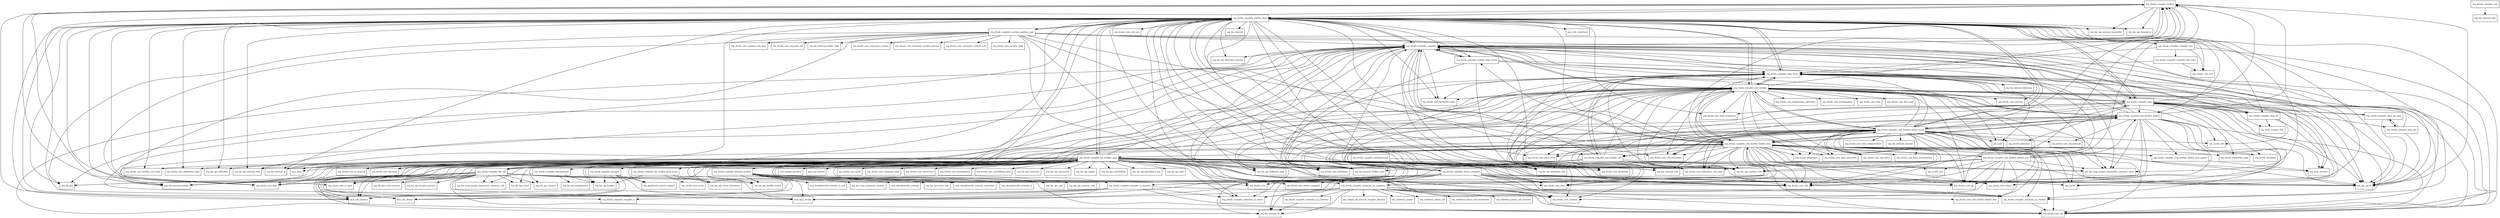 digraph drools_compiler_7_24_0_Final_package_dependencies {
  node [shape = box, fontsize=10.0];
  org_drools_compiler_builder -> java_lang_invoke;
  org_drools_compiler_builder -> java_util_function;
  org_drools_compiler_builder -> org_drools_compiler_builder_impl;
  org_drools_compiler_builder -> org_drools_compiler_compiler;
  org_drools_compiler_builder -> org_drools_core_impl;
  org_drools_compiler_builder -> org_drools_core_rule;
  org_drools_compiler_builder -> org_kie_api_internal_assembler;
  org_drools_compiler_builder -> org_kie_api_internal_io;
  org_drools_compiler_builder -> org_kie_api_io;
  org_drools_compiler_builder -> org_kie_internal_builder;
  org_drools_compiler_builder_impl -> java_lang;
  org_drools_compiler_builder_impl -> java_lang_invoke;
  org_drools_compiler_builder_impl -> java_util_concurrent;
  org_drools_compiler_builder_impl -> java_util_function;
  org_drools_compiler_builder_impl -> java_util_stream;
  org_drools_compiler_builder_impl -> org_drools_compiler_builder;
  org_drools_compiler_builder_impl -> org_drools_compiler_builder_impl_errors;
  org_drools_compiler_builder_impl -> org_drools_compiler_compiler;
  org_drools_compiler_builder_impl -> org_drools_compiler_compiler_xml;
  org_drools_compiler_builder_impl -> org_drools_compiler_kie_builder_impl;
  org_drools_compiler_builder_impl -> org_drools_compiler_lang;
  org_drools_compiler_builder_impl -> org_drools_compiler_lang_descr;
  org_drools_compiler_builder_impl -> org_drools_compiler_lang_dsl;
  org_drools_compiler_builder_impl -> org_drools_compiler_rule_builder;
  org_drools_compiler_builder_impl -> org_drools_compiler_rule_builder_dialect;
  org_drools_compiler_builder_impl -> org_drools_compiler_rule_builder_dialect_mvel;
  org_drools_compiler_builder_impl -> org_drools_compiler_rule_builder_util;
  org_drools_compiler_builder_impl -> org_drools_compiler_runtime_pipeline_impl;
  org_drools_compiler_builder_impl -> org_drools_core_base;
  org_drools_compiler_builder_impl -> org_drools_core_base_evaluators;
  org_drools_compiler_builder_impl -> org_drools_core_base_mvel;
  org_drools_compiler_builder_impl -> org_drools_core_builder_conf_impl;
  org_drools_compiler_builder_impl -> org_drools_core_common;
  org_drools_compiler_builder_impl -> org_drools_core_definitions;
  org_drools_compiler_builder_impl -> org_drools_core_definitions_impl;
  org_drools_compiler_builder_impl -> org_drools_core_definitions_rule_impl;
  org_drools_compiler_builder_impl -> org_drools_core_factmodel;
  org_drools_compiler_builder_impl -> org_drools_core_factmodel_traits;
  org_drools_compiler_builder_impl -> org_drools_core_impl;
  org_drools_compiler_builder_impl -> org_drools_core_io_impl;
  org_drools_compiler_builder_impl -> org_drools_core_io_internal;
  org_drools_compiler_builder_impl -> org_drools_core_rule;
  org_drools_compiler_builder_impl -> org_drools_core_rule_constraint;
  org_drools_compiler_builder_impl -> org_drools_core_spi;
  org_drools_compiler_builder_impl -> org_drools_core_util;
  org_drools_compiler_builder_impl -> org_drools_core_util_asm;
  org_drools_compiler_builder_impl -> org_drools_core_xml;
  org_drools_compiler_builder_impl -> org_kie_api;
  org_drools_compiler_builder_impl -> org_kie_api_builder;
  org_drools_compiler_builder_impl -> org_kie_api_definition;
  org_drools_compiler_builder_impl -> org_kie_api_definition_process;
  org_drools_compiler_builder_impl -> org_kie_api_definition_rule;
  org_drools_compiler_builder_impl -> org_kie_api_definition_type;
  org_drools_compiler_builder_impl -> org_kie_api_internal_assembler;
  org_drools_compiler_builder_impl -> org_kie_api_internal_io;
  org_drools_compiler_builder_impl -> org_kie_api_internal_utils;
  org_drools_compiler_builder_impl -> org_kie_api_io;
  org_drools_compiler_builder_impl -> org_kie_api_runtime_rule;
  org_drools_compiler_builder_impl -> org_kie_internal;
  org_drools_compiler_builder_impl -> org_kie_internal_builder;
  org_drools_compiler_builder_impl -> org_kie_internal_builder_conf;
  org_drools_compiler_builder_impl -> org_kie_internal_io;
  org_drools_compiler_builder_impl -> org_kie_internal_utils;
  org_drools_compiler_builder_impl -> org_kie_soup_project_datamodel_commons_types;
  org_drools_compiler_builder_impl_errors -> org_drools_compiler_compiler;
  org_drools_compiler_builder_impl_errors -> org_drools_compiler_lang_descr;
  org_drools_compiler_builder_impl_errors -> org_drools_core_definitions_rule_impl;
  org_drools_compiler_builder_impl_errors -> org_kie_api_io;
  org_drools_compiler_builder_impl_errors -> org_kie_internal_jci;
  org_drools_compiler_commons_jci_compilers -> java_lang_invoke;
  org_drools_compiler_commons_jci_compilers -> org_codehaus_janino;
  org_drools_compiler_commons_jci_compilers -> org_codehaus_janino_util;
  org_drools_compiler_commons_jci_compilers -> org_codehaus_janino_util_enumerator;
  org_drools_compiler_commons_jci_compilers -> org_codehaus_janino_util_resource;
  org_drools_compiler_commons_jci_compilers -> org_drools_compiler_commons_jci_problems;
  org_drools_compiler_commons_jci_compilers -> org_drools_compiler_commons_jci_readers;
  org_drools_compiler_commons_jci_compilers -> org_drools_compiler_commons_jci_stores;
  org_drools_compiler_commons_jci_compilers -> org_drools_compiler_rule_builder_dialect_java;
  org_drools_compiler_commons_jci_compilers -> org_drools_core_common;
  org_drools_compiler_commons_jci_compilers -> org_drools_core_rule_builder_dialect_asm;
  org_drools_compiler_commons_jci_compilers -> org_drools_core_util;
  org_drools_compiler_commons_jci_compilers -> org_eclipse_jdt_internal_compiler_classfmt;
  org_drools_compiler_commons_jci_compilers -> org_kie_internal_jci;
  org_drools_compiler_commons_jci_problems -> org_kie_internal_jci;
  org_drools_compiler_commons_jci_readers -> org_drools_core_util;
  org_drools_compiler_compiler -> org_antlr_runtime;
  org_drools_compiler_compiler -> org_drools_compiler_builder;
  org_drools_compiler_compiler -> org_drools_compiler_builder_impl;
  org_drools_compiler_compiler -> org_drools_compiler_builder_impl_errors;
  org_drools_compiler_compiler -> org_drools_compiler_commons_jci_compilers;
  org_drools_compiler_compiler -> org_drools_compiler_commons_jci_readers;
  org_drools_compiler_compiler -> org_drools_compiler_commons_jci_stores;
  org_drools_compiler_compiler -> org_drools_compiler_lang;
  org_drools_compiler_compiler -> org_drools_compiler_lang_descr;
  org_drools_compiler_compiler -> org_drools_compiler_lang_dsl;
  org_drools_compiler_compiler -> org_drools_compiler_rule_builder;
  org_drools_compiler_compiler -> org_drools_compiler_rule_builder_dialect_java;
  org_drools_compiler_compiler -> org_drools_core_common;
  org_drools_compiler_compiler -> org_drools_core_definitions;
  org_drools_compiler_compiler -> org_drools_core_definitions_rule_impl;
  org_drools_compiler_compiler -> org_drools_core_factmodel_traits;
  org_drools_compiler_compiler -> org_drools_core_io_internal;
  org_drools_compiler_compiler -> org_drools_core_kie_impl;
  org_drools_compiler_compiler -> org_drools_core_rule;
  org_drools_compiler_compiler -> org_drools_core_spi;
  org_drools_compiler_compiler -> org_drools_core_util;
  org_drools_compiler_compiler -> org_kie_api;
  org_drools_compiler_compiler -> org_kie_api_definition_process;
  org_drools_compiler_compiler -> org_kie_api_internal_utils;
  org_drools_compiler_compiler -> org_kie_api_io;
  org_drools_compiler_compiler -> org_kie_internal_builder;
  org_drools_compiler_compiler -> org_kie_internal_builder_conf;
  org_drools_compiler_compiler -> org_kie_internal_io;
  org_drools_compiler_compiler -> org_kie_internal_jci;
  org_drools_compiler_compiler -> org_kie_soup_project_datamodel_commons_types;
  org_drools_compiler_compiler_io_memory -> java_lang_invoke;
  org_drools_compiler_compiler_io_memory -> java_util_function;
  org_drools_compiler_compiler_io_memory -> java_util_stream;
  org_drools_compiler_compiler_io_memory -> org_drools_compiler_commons_jci_readers;
  org_drools_compiler_compiler_io_memory -> org_drools_compiler_commons_jci_stores;
  org_drools_compiler_compiler_io_memory -> org_drools_compiler_compiler_io;
  org_drools_compiler_compiler_io_memory -> org_drools_core_util;
  org_drools_compiler_compiler_xml -> org_drools_compiler_compiler_xml_rules;
  org_drools_compiler_compiler_xml -> org_drools_compiler_lang_descr;
  org_drools_compiler_compiler_xml -> org_drools_core_util;
  org_drools_compiler_compiler_xml -> org_drools_core_xml;
  org_drools_compiler_compiler_xml_rules -> org_drools_compiler_lang_descr;
  org_drools_compiler_compiler_xml_rules -> org_drools_core_xml;
  org_drools_compiler_kie_builder_impl -> com_google_protobuf;
  org_drools_compiler_kie_builder_impl -> java_lang;
  org_drools_compiler_kie_builder_impl -> java_lang_invoke;
  org_drools_compiler_kie_builder_impl -> java_nio_charset;
  org_drools_compiler_kie_builder_impl -> java_util_function;
  org_drools_compiler_kie_builder_impl -> java_util_stream;
  org_drools_compiler_kie_builder_impl -> org_appformer_maven_support;
  org_drools_compiler_kie_builder_impl -> org_drools_compiler_builder_impl;
  org_drools_compiler_kie_builder_impl -> org_drools_compiler_commons_jci_compilers;
  org_drools_compiler_kie_builder_impl -> org_drools_compiler_commons_jci_readers;
  org_drools_compiler_kie_builder_impl -> org_drools_compiler_commons_jci_stores;
  org_drools_compiler_kie_builder_impl -> org_drools_compiler_compiler;
  org_drools_compiler_kie_builder_impl -> org_drools_compiler_compiler_io;
  org_drools_compiler_kie_builder_impl -> org_drools_compiler_compiler_io_memory;
  org_drools_compiler_kie_builder_impl -> org_drools_compiler_kie_builder_impl_event;
  org_drools_compiler_kie_builder_impl -> org_drools_compiler_kie_util;
  org_drools_compiler_kie_builder_impl -> org_drools_compiler_kproject;
  org_drools_compiler_kie_builder_impl -> org_drools_compiler_kproject_models;
  org_drools_compiler_kie_builder_impl -> org_drools_compiler_management;
  org_drools_compiler_kie_builder_impl -> org_drools_compiler_reteoo_compiled;
  org_drools_compiler_kie_builder_impl -> org_drools_compiler_rule_builder_dialect_java;
  org_drools_compiler_kie_builder_impl -> org_drools_core;
  org_drools_compiler_kie_builder_impl -> org_drools_core_audit;
  org_drools_compiler_kie_builder_impl -> org_drools_core_base;
  org_drools_compiler_kie_builder_impl -> org_drools_core_builder_conf_impl;
  org_drools_compiler_kie_builder_impl -> org_drools_core_command_impl;
  org_drools_compiler_kie_builder_impl -> org_drools_core_common;
  org_drools_compiler_kie_builder_impl -> org_drools_core_concurrent;
  org_drools_compiler_kie_builder_impl -> org_drools_core_definitions;
  org_drools_compiler_kie_builder_impl -> org_drools_core_definitions_impl;
  org_drools_compiler_kie_builder_impl -> org_drools_core_definitions_rule_impl;
  org_drools_compiler_kie_builder_impl -> org_drools_core_factmodel;
  org_drools_compiler_kie_builder_impl -> org_drools_core_impl;
  org_drools_compiler_kie_builder_impl -> org_drools_core_io_impl;
  org_drools_compiler_kie_builder_impl -> org_drools_core_io_internal;
  org_drools_compiler_kie_builder_impl -> org_drools_core_kie_impl;
  org_drools_compiler_kie_builder_impl -> org_drools_core_management;
  org_drools_compiler_kie_builder_impl -> org_drools_core_marshalling_impl;
  org_drools_compiler_kie_builder_impl -> org_drools_core_reteoo;
  org_drools_compiler_kie_builder_impl -> org_drools_core_reteoo_compiled;
  org_drools_compiler_kie_builder_impl -> org_drools_core_rule;
  org_drools_compiler_kie_builder_impl -> org_drools_core_spi;
  org_drools_compiler_kie_builder_impl -> org_drools_core_util;
  org_drools_compiler_kie_builder_impl -> org_kie_api;
  org_drools_compiler_kie_builder_impl -> org_kie_api_builder;
  org_drools_compiler_kie_builder_impl -> org_kie_api_builder_model;
  org_drools_compiler_kie_builder_impl -> org_kie_api_command;
  org_drools_compiler_kie_builder_impl -> org_kie_api_concurrent;
  org_drools_compiler_kie_builder_impl -> org_kie_api_conf;
  org_drools_compiler_kie_builder_impl -> org_kie_api_definition;
  org_drools_compiler_kie_builder_impl -> org_kie_api_definition_rule;
  org_drools_compiler_kie_builder_impl -> org_kie_api_definition_type;
  org_drools_compiler_kie_builder_impl -> org_kie_api_event;
  org_drools_compiler_kie_builder_impl -> org_kie_api_event_kiescanner;
  org_drools_compiler_kie_builder_impl -> org_kie_api_internal_utils;
  org_drools_compiler_kie_builder_impl -> org_kie_api_io;
  org_drools_compiler_kie_builder_impl -> org_kie_api_logger;
  org_drools_compiler_kie_builder_impl -> org_kie_api_marshalling;
  org_drools_compiler_kie_builder_impl -> org_kie_api_persistence_jpa;
  org_drools_compiler_kie_builder_impl -> org_kie_api_runtime;
  org_drools_compiler_kie_builder_impl -> org_kie_api_runtime_conf;
  org_drools_compiler_kie_builder_impl -> org_kie_api_runtime_rule;
  org_drools_compiler_kie_builder_impl -> org_kie_api_time;
  org_drools_compiler_kie_builder_impl -> org_kie_internal_builder;
  org_drools_compiler_kie_builder_impl -> org_kie_internal_builder_conf;
  org_drools_compiler_kie_builder_impl -> org_kie_internal_io;
  org_drools_compiler_kie_builder_impl -> org_kie_internal_jci;
  org_drools_compiler_kie_builder_impl -> org_kie_internal_utils;
  org_drools_compiler_kie_builder_impl_event -> org_drools_core_event;
  org_drools_compiler_kie_builder_impl_event -> org_kie_api_builder;
  org_drools_compiler_kie_builder_impl_event -> org_kie_api_event_kiescanner;
  org_drools_compiler_kie_util -> java_lang_invoke;
  org_drools_compiler_kie_util -> java_util_function;
  org_drools_compiler_kie_util -> org_drools_compiler_builder_impl;
  org_drools_compiler_kie_util -> org_drools_compiler_compiler;
  org_drools_compiler_kie_util -> org_drools_compiler_kie_builder_impl;
  org_drools_compiler_kie_util -> org_drools_compiler_lang_descr;
  org_drools_compiler_kie_util -> org_drools_core_impl;
  org_drools_compiler_kie_util -> org_drools_core_io_impl;
  org_drools_compiler_kie_util -> org_drools_core_util;
  org_drools_compiler_kie_util -> org_kie_api;
  org_drools_compiler_kie_util -> org_kie_api_builder_model;
  org_drools_compiler_kie_util -> org_kie_api_event;
  org_drools_compiler_kie_util -> org_kie_api_event_process;
  org_drools_compiler_kie_util -> org_kie_api_event_rule;
  org_drools_compiler_kie_util -> org_kie_api_io;
  org_drools_compiler_kie_util -> org_kie_api_runtime;
  org_drools_compiler_kie_util -> org_kie_api_runtime_process;
  org_drools_compiler_kie_util -> org_kie_internal_builder;
  org_drools_compiler_kie_util -> org_kie_soup_project_datamodel_commons_util;
  org_drools_compiler_kie_util -> org_mvel2;
  org_drools_compiler_kproject -> java_lang_invoke;
  org_drools_compiler_kproject -> java_util_function;
  org_drools_compiler_kproject -> java_util_stream;
  org_drools_compiler_kproject -> org_appformer_maven_support;
  org_drools_compiler_kproject -> org_kie_api_builder;
  org_drools_compiler_kproject_models -> com_thoughtworks_xstream;
  org_drools_compiler_kproject_models -> com_thoughtworks_xstream_converters;
  org_drools_compiler_kproject_models -> com_thoughtworks_xstream_io;
  org_drools_compiler_kproject_models -> com_thoughtworks_xstream_io_xml;
  org_drools_compiler_kproject_models -> java_lang_invoke;
  org_drools_compiler_kproject_models -> java_util_function;
  org_drools_compiler_kproject_models -> org_drools_core;
  org_drools_compiler_kproject_models -> org_drools_core_util;
  org_drools_compiler_kproject_models -> org_kie_api_builder_model;
  org_drools_compiler_kproject_models -> org_kie_api_conf;
  org_drools_compiler_kproject_models -> org_kie_api_io;
  org_drools_compiler_kproject_models -> org_kie_api_runtime_conf;
  org_drools_compiler_kproject_models -> org_kie_soup_commons_xstream;
  org_drools_compiler_lang -> org_antlr_runtime;
  org_drools_compiler_lang -> org_antlr_runtime_tree;
  org_drools_compiler_lang -> org_drools_compiler_builder;
  org_drools_compiler_lang -> org_drools_compiler_builder_impl;
  org_drools_compiler_lang -> org_drools_compiler_compiler;
  org_drools_compiler_lang -> org_drools_compiler_lang_api;
  org_drools_compiler_lang -> org_drools_compiler_lang_api_impl;
  org_drools_compiler_lang -> org_drools_compiler_lang_descr;
  org_drools_compiler_lang -> org_drools_compiler_lang_dsl;
  org_drools_compiler_lang -> org_drools_compiler_rule_builder;
  org_drools_compiler_lang -> org_drools_compiler_rule_builder_dialect;
  org_drools_compiler_lang -> org_drools_core_base;
  org_drools_compiler_lang -> org_drools_core_base_evaluators;
  org_drools_compiler_lang -> org_drools_core_rule;
  org_drools_compiler_lang -> org_drools_core_rule_constraint;
  org_drools_compiler_lang -> org_drools_core_util;
  org_drools_compiler_lang -> org_kie_api_io;
  org_drools_compiler_lang -> org_kie_internal_builder_conf;
  org_drools_compiler_lang -> org_mvel2_integration;
  org_drools_compiler_lang -> org_mvel2_integration_impl;
  org_drools_compiler_lang -> org_mvel2_optimizers;
  org_drools_compiler_lang -> org_mvel2_templates;
  org_drools_compiler_lang_api -> org_drools_compiler_lang_api_impl;
  org_drools_compiler_lang_api -> org_drools_compiler_lang_descr;
  org_drools_compiler_lang_api -> org_kie_api_io;
  org_drools_compiler_lang_api_impl -> org_drools_compiler_lang_api;
  org_drools_compiler_lang_api_impl -> org_drools_compiler_lang_descr;
  org_drools_compiler_lang_api_impl -> org_kie_api_io;
  org_drools_compiler_lang_descr -> java_util;
  org_drools_compiler_lang_descr -> org_drools_compiler_builder_impl;
  org_drools_compiler_lang_descr -> org_drools_compiler_rule_builder;
  org_drools_compiler_lang_descr -> org_drools_compiler_rule_builder_util;
  org_drools_compiler_lang_descr -> org_drools_core_definitions_rule_impl;
  org_drools_compiler_lang_descr -> org_drools_core_factmodel;
  org_drools_compiler_lang_descr -> org_drools_core_factmodel_traits;
  org_drools_compiler_lang_descr -> org_drools_core_rule;
  org_drools_compiler_lang_descr -> org_drools_core_ruleunit;
  org_drools_compiler_lang_descr -> org_drools_core_util;
  org_drools_compiler_lang_descr -> org_kie_api_io;
  org_drools_compiler_lang_descr -> org_kie_internal_builder;
  org_drools_compiler_lang_descr -> org_kie_internal_definition;
  org_drools_compiler_lang_dsl -> org_antlr_runtime;
  org_drools_compiler_lang_dsl -> org_antlr_runtime_tree;
  org_drools_compiler_lang_dsl -> org_drools_compiler_compiler;
  org_drools_compiler_lang_dsl -> org_drools_compiler_lang;
  org_drools_compiler_lang_dsl -> org_mvel2_util;
  org_drools_compiler_management -> org_drools_core_impl;
  org_drools_compiler_management -> org_kie_api_builder;
  org_drools_compiler_management -> org_kie_api_management;
  org_drools_compiler_osgi -> org_kie_internal_osgi;
  org_drools_compiler_reteoo_compiled -> org_drools_compiler_builder_impl;
  org_drools_compiler_reteoo_compiled -> org_drools_compiler_commons_jci_compilers;
  org_drools_compiler_reteoo_compiled -> org_drools_compiler_commons_jci_readers;
  org_drools_compiler_reteoo_compiled -> org_drools_compiler_commons_jci_stores;
  org_drools_compiler_reteoo_compiled -> org_drools_compiler_compiler;
  org_drools_compiler_reteoo_compiled -> org_drools_compiler_compiler_io_memory;
  org_drools_compiler_reteoo_compiled -> org_drools_compiler_lang_descr;
  org_drools_compiler_reteoo_compiled -> org_drools_compiler_rule_builder_dialect_java;
  org_drools_compiler_reteoo_compiled -> org_drools_core_base;
  org_drools_compiler_reteoo_compiled -> org_drools_core_common;
  org_drools_compiler_reteoo_compiled -> org_drools_core_reteoo;
  org_drools_compiler_reteoo_compiled -> org_drools_core_reteoo_compiled;
  org_drools_compiler_reteoo_compiled -> org_drools_core_rule;
  org_drools_compiler_reteoo_compiled -> org_drools_core_spi;
  org_drools_compiler_reteoo_compiled -> org_drools_core_util;
  org_drools_compiler_reteoo_compiled -> org_kie_internal_jci;
  org_drools_compiler_rule_builder -> java_lang_invoke;
  org_drools_compiler_rule_builder -> java_util;
  org_drools_compiler_rule_builder -> java_util_function;
  org_drools_compiler_rule_builder -> org_drools_compiler_builder;
  org_drools_compiler_rule_builder -> org_drools_compiler_builder_impl;
  org_drools_compiler_rule_builder -> org_drools_compiler_compiler;
  org_drools_compiler_rule_builder -> org_drools_compiler_lang;
  org_drools_compiler_rule_builder -> org_drools_compiler_lang_descr;
  org_drools_compiler_rule_builder -> org_drools_compiler_rule_builder_dialect;
  org_drools_compiler_rule_builder -> org_drools_compiler_rule_builder_dialect_java;
  org_drools_compiler_rule_builder -> org_drools_compiler_rule_builder_dialect_mvel;
  org_drools_compiler_rule_builder -> org_drools_core_base;
  org_drools_compiler_rule_builder -> org_drools_core_base_evaluators;
  org_drools_compiler_rule_builder -> org_drools_core_base_extractors;
  org_drools_compiler_rule_builder -> org_drools_core_base_mvel;
  org_drools_compiler_rule_builder -> org_drools_core_beliefsystem_abductive;
  org_drools_compiler_rule_builder -> org_drools_core_definitions;
  org_drools_compiler_rule_builder -> org_drools_core_definitions_rule_impl;
  org_drools_compiler_rule_builder -> org_drools_core_factmodel;
  org_drools_compiler_rule_builder -> org_drools_core_factmodel_traits;
  org_drools_compiler_rule_builder -> org_drools_core_facttemplates;
  org_drools_compiler_rule_builder -> org_drools_core_impl;
  org_drools_compiler_rule_builder -> org_drools_core_reteoo;
  org_drools_compiler_rule_builder -> org_drools_core_rule;
  org_drools_compiler_rule_builder -> org_drools_core_rule_constraint;
  org_drools_compiler_rule_builder -> org_drools_core_ruleunit;
  org_drools_compiler_rule_builder -> org_drools_core_spi;
  org_drools_compiler_rule_builder -> org_drools_core_time;
  org_drools_compiler_rule_builder -> org_drools_core_time_impl;
  org_drools_compiler_rule_builder -> org_drools_core_util;
  org_drools_compiler_rule_builder -> org_drools_core_util_index;
  org_drools_compiler_rule_builder -> org_kie_api_definition_rule;
  org_drools_compiler_rule_builder -> org_kie_api_definition_type;
  org_drools_compiler_rule_builder -> org_kie_api_io;
  org_drools_compiler_rule_builder -> org_kie_api_runtime_rule;
  org_drools_compiler_rule_builder -> org_kie_internal_builder;
  org_drools_compiler_rule_builder -> org_kie_internal_builder_conf;
  org_drools_compiler_rule_builder -> org_kie_soup_project_datamodel_commons_types;
  org_drools_compiler_rule_builder -> org_kie_soup_project_datamodel_commons_util;
  org_drools_compiler_rule_builder -> org_mvel2;
  org_drools_compiler_rule_builder -> org_mvel2_integration;
  org_drools_compiler_rule_builder -> org_mvel2_util;
  org_drools_compiler_rule_builder_dialect -> org_drools_compiler_builder;
  org_drools_compiler_rule_builder_dialect -> org_drools_compiler_commons_jci_readers;
  org_drools_compiler_rule_builder_dialect -> org_drools_compiler_compiler;
  org_drools_compiler_rule_builder_dialect -> org_drools_compiler_lang_descr;
  org_drools_compiler_rule_builder_dialect -> org_drools_compiler_rule_builder;
  org_drools_compiler_rule_builder_dialect -> org_drools_compiler_rule_builder_dialect_java;
  org_drools_compiler_rule_builder_dialect -> org_drools_compiler_rule_builder_dialect_java_parser;
  org_drools_compiler_rule_builder_dialect -> org_drools_compiler_rule_builder_dialect_mvel;
  org_drools_compiler_rule_builder_dialect -> org_drools_core_definitions_rule_impl;
  org_drools_compiler_rule_builder_dialect -> org_drools_core_factmodel;
  org_drools_compiler_rule_builder_dialect -> org_drools_core_reteoo;
  org_drools_compiler_rule_builder_dialect -> org_drools_core_rule;
  org_drools_compiler_rule_builder_dialect -> org_drools_core_spi;
  org_drools_compiler_rule_builder_dialect -> org_drools_core_util;
  org_drools_compiler_rule_builder_dialect -> org_drools_core_util_bitmask;
  org_drools_compiler_rule_builder_dialect -> org_kie_api_definition_type;
  org_drools_compiler_rule_builder_dialect -> org_kie_api_io;
  org_drools_compiler_rule_builder_dialect -> org_kie_soup_project_datamodel_commons_types;
  org_drools_compiler_rule_builder_dialect -> org_mvel2;
  org_drools_compiler_rule_builder_dialect_asm -> org_drools_compiler_builder;
  org_drools_compiler_rule_builder_dialect_asm -> org_drools_compiler_compiler;
  org_drools_compiler_rule_builder_dialect_asm -> org_drools_compiler_lang_descr;
  org_drools_compiler_rule_builder_dialect_asm -> org_drools_compiler_rule_builder;
  org_drools_compiler_rule_builder_dialect_asm -> org_drools_compiler_rule_builder_dialect;
  org_drools_compiler_rule_builder_dialect_asm -> org_drools_compiler_rule_builder_dialect_java;
  org_drools_compiler_rule_builder_dialect_asm -> org_drools_core;
  org_drools_compiler_rule_builder_dialect_asm -> org_drools_core_common;
  org_drools_compiler_rule_builder_dialect_asm -> org_drools_core_definitions;
  org_drools_compiler_rule_builder_dialect_asm -> org_drools_core_definitions_rule_impl;
  org_drools_compiler_rule_builder_dialect_asm -> org_drools_core_reteoo;
  org_drools_compiler_rule_builder_dialect_asm -> org_drools_core_rule;
  org_drools_compiler_rule_builder_dialect_asm -> org_drools_core_rule_builder_dialect_asm;
  org_drools_compiler_rule_builder_dialect_asm -> org_drools_core_spi;
  org_drools_compiler_rule_builder_dialect_asm -> org_kie_api_io;
  org_drools_compiler_rule_builder_dialect_asm -> org_kie_api_runtime_rule;
  org_drools_compiler_rule_builder_dialect_asm -> org_kie_soup_project_datamodel_commons_types;
  org_drools_compiler_rule_builder_dialect_asm -> org_mvel2_asm;
  org_drools_compiler_rule_builder_dialect_java -> java_lang_invoke;
  org_drools_compiler_rule_builder_dialect_java -> java_util_function;
  org_drools_compiler_rule_builder_dialect_java -> org_antlr_runtime;
  org_drools_compiler_rule_builder_dialect_java -> org_drools_compiler_builder;
  org_drools_compiler_rule_builder_dialect_java -> org_drools_compiler_builder_impl;
  org_drools_compiler_rule_builder_dialect_java -> org_drools_compiler_builder_impl_errors;
  org_drools_compiler_rule_builder_dialect_java -> org_drools_compiler_commons_jci_compilers;
  org_drools_compiler_rule_builder_dialect_java -> org_drools_compiler_commons_jci_readers;
  org_drools_compiler_rule_builder_dialect_java -> org_drools_compiler_commons_jci_stores;
  org_drools_compiler_rule_builder_dialect_java -> org_drools_compiler_compiler;
  org_drools_compiler_rule_builder_dialect_java -> org_drools_compiler_kie_builder_impl;
  org_drools_compiler_rule_builder_dialect_java -> org_drools_compiler_lang_descr;
  org_drools_compiler_rule_builder_dialect_java -> org_drools_compiler_rule_builder;
  org_drools_compiler_rule_builder_dialect_java -> org_drools_compiler_rule_builder_dialect;
  org_drools_compiler_rule_builder_dialect_java -> org_drools_compiler_rule_builder_dialect_asm;
  org_drools_compiler_rule_builder_dialect_java -> org_drools_compiler_rule_builder_dialect_java_parser;
  org_drools_compiler_rule_builder_dialect_java -> org_drools_compiler_rule_builder_dialect_mvel;
  org_drools_compiler_rule_builder_dialect_java -> org_drools_compiler_rule_builder_util;
  org_drools_compiler_rule_builder_dialect_java -> org_drools_core_base;
  org_drools_compiler_rule_builder_dialect_java -> org_drools_core_base_accumulators;
  org_drools_compiler_rule_builder_dialect_java -> org_drools_core_base_extractors;
  org_drools_compiler_rule_builder_dialect_java -> org_drools_core_base_mvel;
  org_drools_compiler_rule_builder_dialect_java -> org_drools_core_definitions;
  org_drools_compiler_rule_builder_dialect_java -> org_drools_core_definitions_rule_impl;
  org_drools_compiler_rule_builder_dialect_java -> org_drools_core_io_internal;
  org_drools_compiler_rule_builder_dialect_java -> org_drools_core_reteoo;
  org_drools_compiler_rule_builder_dialect_java -> org_drools_core_rule;
  org_drools_compiler_rule_builder_dialect_java -> org_drools_core_rule_builder_dialect_asm;
  org_drools_compiler_rule_builder_dialect_java -> org_drools_core_rule_constraint;
  org_drools_compiler_rule_builder_dialect_java -> org_drools_core_spi;
  org_drools_compiler_rule_builder_dialect_java -> org_drools_core_util;
  org_drools_compiler_rule_builder_dialect_java -> org_drools_core_util_index;
  org_drools_compiler_rule_builder_dialect_java -> org_kie_api_io;
  org_drools_compiler_rule_builder_dialect_java -> org_kie_api_runtime_rule;
  org_drools_compiler_rule_builder_dialect_java -> org_kie_internal_jci;
  org_drools_compiler_rule_builder_dialect_java -> org_kie_internal_utils;
  org_drools_compiler_rule_builder_dialect_java -> org_kie_soup_project_datamodel_commons_types;
  org_drools_compiler_rule_builder_dialect_java -> org_mvel2;
  org_drools_compiler_rule_builder_dialect_java -> org_mvel2_asm;
  org_drools_compiler_rule_builder_dialect_java -> org_mvel2_integration;
  org_drools_compiler_rule_builder_dialect_java -> org_mvel2_integration_impl;
  org_drools_compiler_rule_builder_dialect_java -> org_mvel2_templates;
  org_drools_compiler_rule_builder_dialect_java_parser -> org_antlr_runtime;
  org_drools_compiler_rule_builder_dialect_mvel -> java_lang_invoke;
  org_drools_compiler_rule_builder_dialect_mvel -> java_util;
  org_drools_compiler_rule_builder_dialect_mvel -> java_util_function;
  org_drools_compiler_rule_builder_dialect_mvel -> org_drools_compiler_builder;
  org_drools_compiler_rule_builder_dialect_mvel -> org_drools_compiler_builder_impl;
  org_drools_compiler_rule_builder_dialect_mvel -> org_drools_compiler_commons_jci_readers;
  org_drools_compiler_rule_builder_dialect_mvel -> org_drools_compiler_compiler;
  org_drools_compiler_rule_builder_dialect_mvel -> org_drools_compiler_lang;
  org_drools_compiler_rule_builder_dialect_mvel -> org_drools_compiler_lang_descr;
  org_drools_compiler_rule_builder_dialect_mvel -> org_drools_compiler_rule_builder;
  org_drools_compiler_rule_builder_dialect_mvel -> org_drools_compiler_rule_builder_dialect;
  org_drools_compiler_rule_builder_dialect_mvel -> org_drools_compiler_rule_builder_dialect_java;
  org_drools_compiler_rule_builder_dialect_mvel -> org_drools_compiler_rule_builder_util;
  org_drools_compiler_rule_builder_dialect_mvel -> org_drools_core_base;
  org_drools_compiler_rule_builder_dialect_mvel -> org_drools_core_base_accumulators;
  org_drools_compiler_rule_builder_dialect_mvel -> org_drools_core_base_dataproviders;
  org_drools_compiler_rule_builder_dialect_mvel -> org_drools_core_base_extractors;
  org_drools_compiler_rule_builder_dialect_mvel -> org_drools_core_base_mvel;
  org_drools_compiler_rule_builder_dialect_mvel -> org_drools_core_common;
  org_drools_compiler_rule_builder_dialect_mvel -> org_drools_core_definitions;
  org_drools_compiler_rule_builder_dialect_mvel -> org_drools_core_definitions_rule_impl;
  org_drools_compiler_rule_builder_dialect_mvel -> org_drools_core_reteoo;
  org_drools_compiler_rule_builder_dialect_mvel -> org_drools_core_rule;
  org_drools_compiler_rule_builder_dialect_mvel -> org_drools_core_rule_constraint;
  org_drools_compiler_rule_builder_dialect_mvel -> org_drools_core_spi;
  org_drools_compiler_rule_builder_dialect_mvel -> org_drools_core_util;
  org_drools_compiler_rule_builder_dialect_mvel -> org_drools_core_util_bitmask;
  org_drools_compiler_rule_builder_dialect_mvel -> org_drools_core_util_index;
  org_drools_compiler_rule_builder_dialect_mvel -> org_kie_api_definition_rule;
  org_drools_compiler_rule_builder_dialect_mvel -> org_kie_api_io;
  org_drools_compiler_rule_builder_dialect_mvel -> org_kie_api_runtime_rule;
  org_drools_compiler_rule_builder_dialect_mvel -> org_kie_internal_security;
  org_drools_compiler_rule_builder_dialect_mvel -> org_kie_internal_utils;
  org_drools_compiler_rule_builder_dialect_mvel -> org_kie_soup_project_datamodel_commons_types;
  org_drools_compiler_rule_builder_dialect_mvel -> org_mvel2;
  org_drools_compiler_rule_builder_dialect_mvel -> org_mvel2_optimizers;
  org_drools_compiler_rule_builder_dialect_mvel -> org_mvel2_util;
  org_drools_compiler_rule_builder_util -> java_util_function;
  org_drools_compiler_rule_builder_util -> org_drools_compiler_compiler;
  org_drools_compiler_rule_builder_util -> org_drools_compiler_lang_descr;
  org_drools_compiler_rule_builder_util -> org_drools_compiler_rule_builder;
  org_drools_compiler_rule_builder_util -> org_drools_core_definitions_rule_impl;
  org_drools_compiler_rule_builder_util -> org_drools_core_rule;
  org_drools_compiler_rule_builder_util -> org_drools_core_util;
  org_drools_compiler_rule_builder_util -> org_kie_api_runtime_rule;
  org_drools_compiler_rule_builder_util -> org_kie_internal_builder_conf;
  org_drools_compiler_rule_builder_util -> org_kie_internal_utils;
  org_drools_compiler_rule_builder_util -> org_kie_soup_project_datamodel_commons_types;
  org_drools_compiler_runtime_pipeline_impl -> org_drools_compiler_builder_impl;
  org_drools_compiler_runtime_pipeline_impl -> org_drools_compiler_commons_jci_readers;
  org_drools_compiler_runtime_pipeline_impl -> org_drools_compiler_compiler;
  org_drools_compiler_runtime_pipeline_impl -> org_drools_compiler_lang_descr;
  org_drools_compiler_runtime_pipeline_impl -> org_drools_compiler_rule_builder_dialect_java;
  org_drools_compiler_runtime_pipeline_impl -> org_drools_core_command_runtime;
  org_drools_compiler_runtime_pipeline_impl -> org_drools_core_command_runtime_process;
  org_drools_compiler_runtime_pipeline_impl -> org_drools_core_command_runtime_rule;
  org_drools_compiler_runtime_pipeline_impl -> org_drools_core_common;
  org_drools_compiler_runtime_pipeline_impl -> org_drools_core_definitions;
  org_drools_compiler_runtime_pipeline_impl -> org_drools_core_impl;
  org_drools_compiler_runtime_pipeline_impl -> org_drools_core_rule;
  org_drools_compiler_runtime_pipeline_impl -> org_drools_core_runtime_impl;
  org_drools_compiler_runtime_pipeline_impl -> org_drools_core_runtime_rule_impl;
  org_drools_compiler_runtime_pipeline_impl -> org_drools_core_xml_jaxb_util;
  org_drools_compiler_runtime_pipeline_impl -> org_kie_api;
  org_drools_compiler_runtime_pipeline_impl -> org_kie_api_io;
  org_drools_compiler_runtime_pipeline_impl -> org_kie_internal_builder;
  org_drools_compiler_runtime_pipeline_impl -> org_kie_internal_builder_help;
  org_drools_compiler_testframework -> org_drools_core;
  org_drools_compiler_testframework -> org_drools_core_spi;
  org_drools_compiler_testframework -> org_kie_api_definition_rule;
  org_drools_compiler_testframework -> org_kie_api_event_rule;
  org_drools_compiler_testframework -> org_kie_api_runtime_rule;
}
